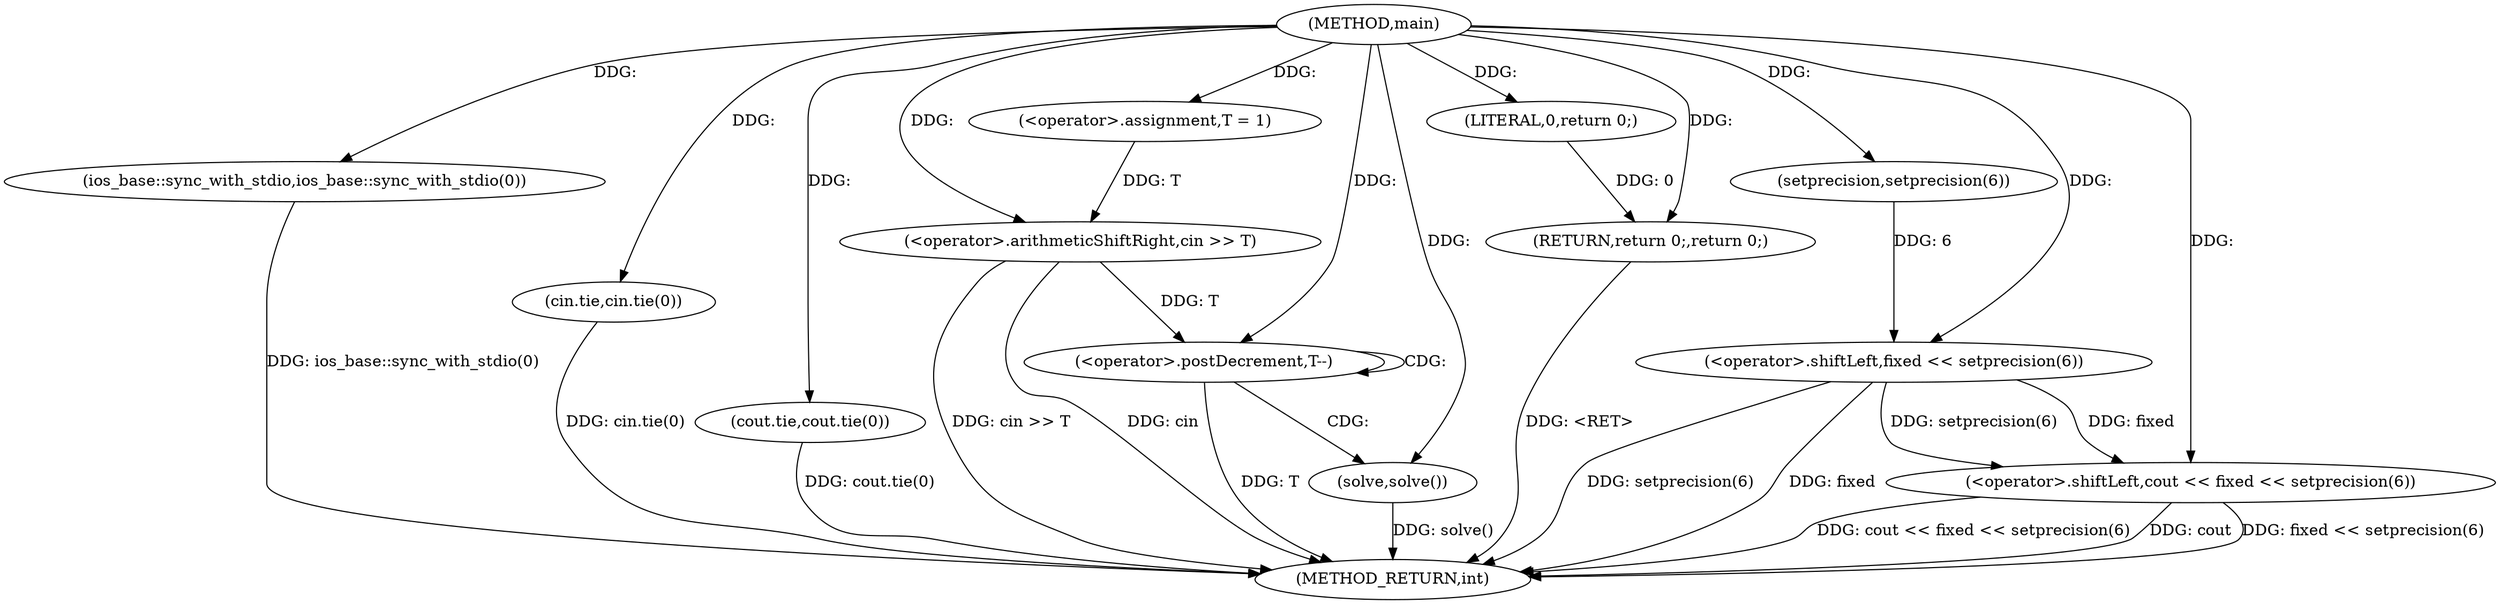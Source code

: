 digraph "main" {  
"1000322" [label = "(METHOD,main)" ]
"1000349" [label = "(METHOD_RETURN,int)" ]
"1000324" [label = "(ios_base::sync_with_stdio,ios_base::sync_with_stdio(0))" ]
"1000326" [label = "(cin.tie,cin.tie(0))" ]
"1000328" [label = "(cout.tie,cout.tie(0))" ]
"1000330" [label = "(<operator>.shiftLeft,cout << fixed << setprecision(6))" ]
"1000337" [label = "(<operator>.assignment,T = 1)" ]
"1000340" [label = "(<operator>.arithmeticShiftRight,cin >> T)" ]
"1000347" [label = "(RETURN,return 0;,return 0;)" ]
"1000344" [label = "(<operator>.postDecrement,T--)" ]
"1000346" [label = "(solve,solve())" ]
"1000348" [label = "(LITERAL,0,return 0;)" ]
"1000332" [label = "(<operator>.shiftLeft,fixed << setprecision(6))" ]
"1000334" [label = "(setprecision,setprecision(6))" ]
  "1000347" -> "1000349"  [ label = "DDG: <RET>"] 
  "1000324" -> "1000349"  [ label = "DDG: ios_base::sync_with_stdio(0)"] 
  "1000326" -> "1000349"  [ label = "DDG: cin.tie(0)"] 
  "1000328" -> "1000349"  [ label = "DDG: cout.tie(0)"] 
  "1000332" -> "1000349"  [ label = "DDG: setprecision(6)"] 
  "1000330" -> "1000349"  [ label = "DDG: fixed << setprecision(6)"] 
  "1000330" -> "1000349"  [ label = "DDG: cout << fixed << setprecision(6)"] 
  "1000340" -> "1000349"  [ label = "DDG: cin >> T"] 
  "1000344" -> "1000349"  [ label = "DDG: T"] 
  "1000346" -> "1000349"  [ label = "DDG: solve()"] 
  "1000340" -> "1000349"  [ label = "DDG: cin"] 
  "1000330" -> "1000349"  [ label = "DDG: cout"] 
  "1000332" -> "1000349"  [ label = "DDG: fixed"] 
  "1000322" -> "1000337"  [ label = "DDG: "] 
  "1000348" -> "1000347"  [ label = "DDG: 0"] 
  "1000322" -> "1000347"  [ label = "DDG: "] 
  "1000322" -> "1000324"  [ label = "DDG: "] 
  "1000322" -> "1000326"  [ label = "DDG: "] 
  "1000322" -> "1000328"  [ label = "DDG: "] 
  "1000322" -> "1000330"  [ label = "DDG: "] 
  "1000332" -> "1000330"  [ label = "DDG: fixed"] 
  "1000332" -> "1000330"  [ label = "DDG: setprecision(6)"] 
  "1000322" -> "1000340"  [ label = "DDG: "] 
  "1000337" -> "1000340"  [ label = "DDG: T"] 
  "1000322" -> "1000346"  [ label = "DDG: "] 
  "1000322" -> "1000348"  [ label = "DDG: "] 
  "1000322" -> "1000332"  [ label = "DDG: "] 
  "1000334" -> "1000332"  [ label = "DDG: 6"] 
  "1000340" -> "1000344"  [ label = "DDG: T"] 
  "1000322" -> "1000344"  [ label = "DDG: "] 
  "1000322" -> "1000334"  [ label = "DDG: "] 
  "1000344" -> "1000344"  [ label = "CDG: "] 
  "1000344" -> "1000346"  [ label = "CDG: "] 
}
